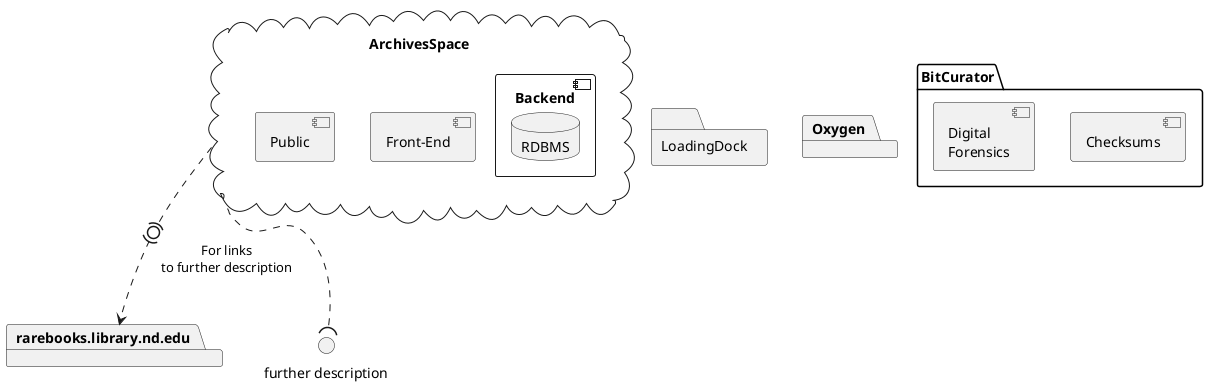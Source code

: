# Render via PlantUML
# Generated via plantuml-preview (https://github.com/peele/plantuml-preview) in Atom
# package
# node
# folder
# frame
# cloud
# database
# interface
@startuml


cloud "ArchivesSpace" {
  component "Front-End"
  component "Public"
  component "Backend" {
    database "RDBMS"
  }
}

package "rarebooks.library.nd.edu"

interface "further description" as FurtherDescription

folder "LoadingDock"
package "Oxygen"
package "BitCurator" {
  component "Checksums"
  component "Digital\nForensics"
}

ArchivesSpace .(0).> rarebooks.library.nd.edu : "For links\nto further description"
ArchivesSpace ..( FurtherDescription
@enduml
